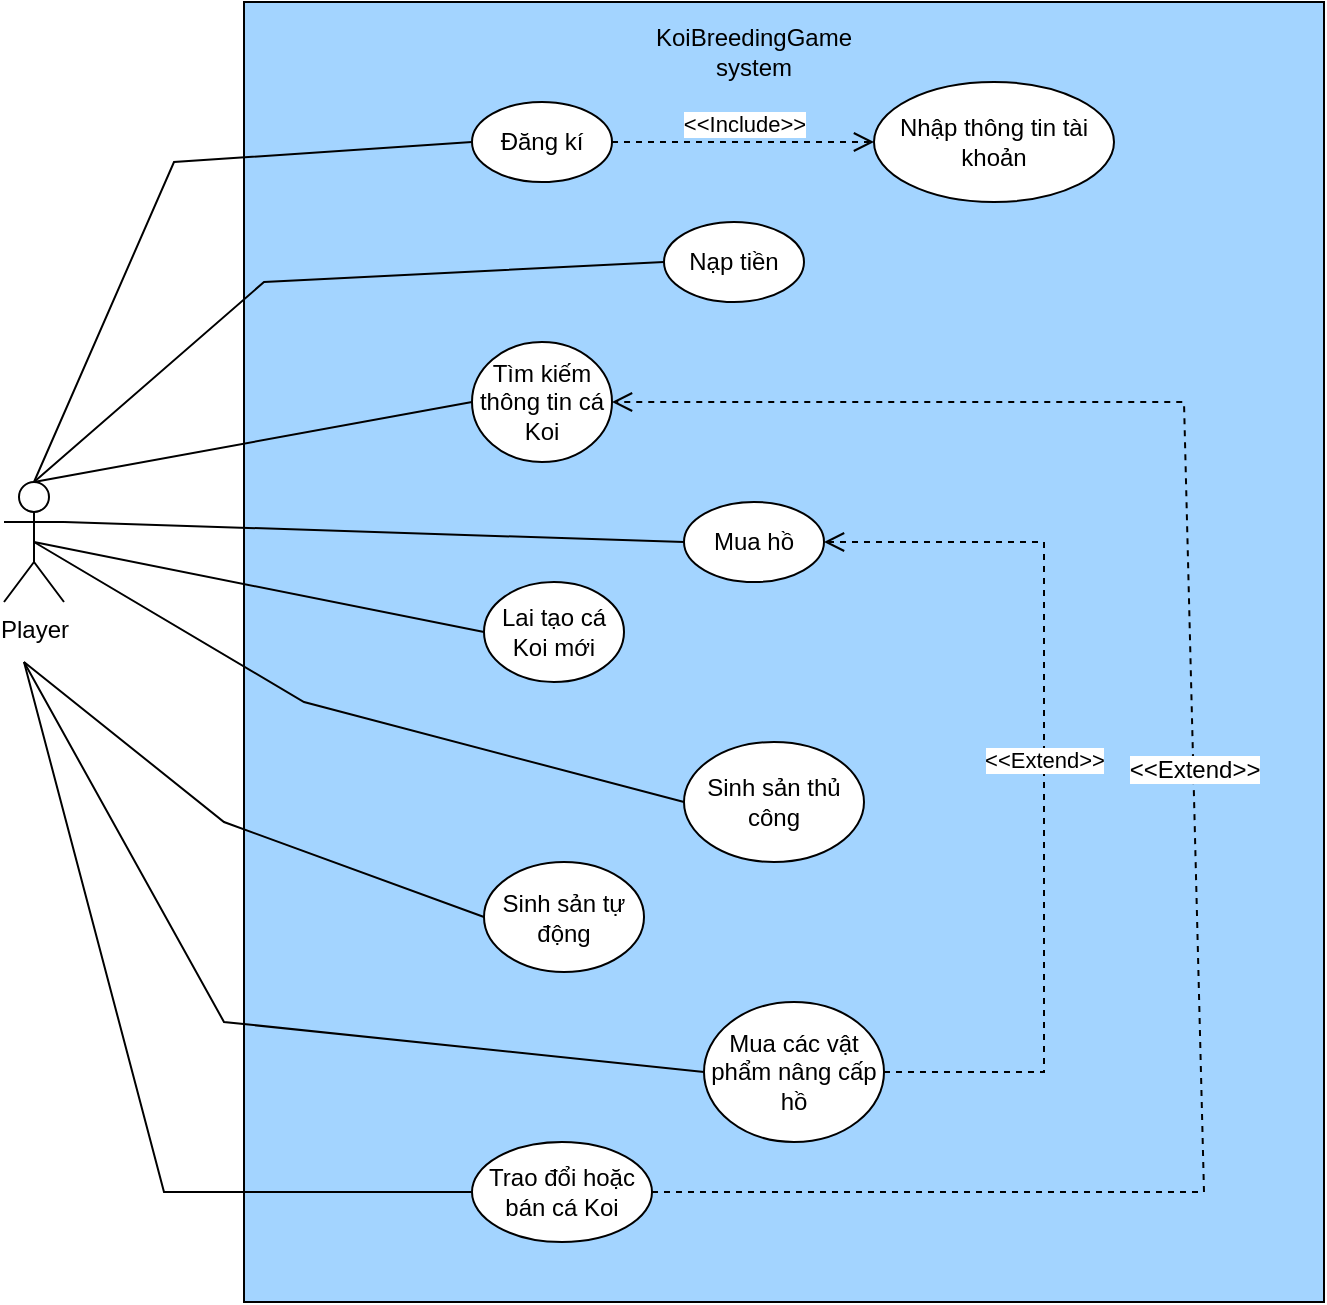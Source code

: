 <mxfile version="24.8.2">
  <diagram name="Trang-1" id="ICltrGhtBWJSLPp3Hl0J">
    <mxGraphModel dx="1480" dy="623" grid="1" gridSize="10" guides="1" tooltips="1" connect="1" arrows="1" fold="1" page="1" pageScale="1" pageWidth="827" pageHeight="1169" math="0" shadow="0">
      <root>
        <mxCell id="0" />
        <mxCell id="1" parent="0" />
        <mxCell id="KXB6cN6jaROzn-zE4YkT-27" value="" style="rounded=0;whiteSpace=wrap;html=1;fillColor=#A3D4FF;" vertex="1" parent="1">
          <mxGeometry x="240" y="120" width="540" height="650" as="geometry" />
        </mxCell>
        <mxCell id="KXB6cN6jaROzn-zE4YkT-1" value="Player" style="shape=umlActor;verticalLabelPosition=bottom;verticalAlign=top;html=1;outlineConnect=0;" vertex="1" parent="1">
          <mxGeometry x="120" y="360" width="30" height="60" as="geometry" />
        </mxCell>
        <mxCell id="KXB6cN6jaROzn-zE4YkT-3" value="KoiBreedingGame&lt;div&gt;system&lt;/div&gt;" style="text;html=1;align=center;verticalAlign=middle;whiteSpace=wrap;rounded=0;" vertex="1" parent="1">
          <mxGeometry x="435" y="130" width="120" height="30" as="geometry" />
        </mxCell>
        <mxCell id="KXB6cN6jaROzn-zE4YkT-4" value="Đăng kí" style="ellipse;whiteSpace=wrap;html=1;" vertex="1" parent="1">
          <mxGeometry x="354" y="170" width="70" height="40" as="geometry" />
        </mxCell>
        <mxCell id="KXB6cN6jaROzn-zE4YkT-9" value="Nạp tiền" style="ellipse;whiteSpace=wrap;html=1;" vertex="1" parent="1">
          <mxGeometry x="450" y="230" width="70" height="40" as="geometry" />
        </mxCell>
        <mxCell id="KXB6cN6jaROzn-zE4YkT-10" value="Tìm kiếm thông tin cá Koi" style="ellipse;whiteSpace=wrap;html=1;" vertex="1" parent="1">
          <mxGeometry x="354" y="290" width="70" height="60" as="geometry" />
        </mxCell>
        <mxCell id="KXB6cN6jaROzn-zE4YkT-11" value="Mua hồ" style="ellipse;whiteSpace=wrap;html=1;" vertex="1" parent="1">
          <mxGeometry x="460" y="370" width="70" height="40" as="geometry" />
        </mxCell>
        <mxCell id="KXB6cN6jaROzn-zE4YkT-12" value="Lai tạo cá Koi mới" style="ellipse;whiteSpace=wrap;html=1;" vertex="1" parent="1">
          <mxGeometry x="360" y="410" width="70" height="50" as="geometry" />
        </mxCell>
        <mxCell id="KXB6cN6jaROzn-zE4YkT-13" value="Sinh sản thủ công" style="ellipse;whiteSpace=wrap;html=1;" vertex="1" parent="1">
          <mxGeometry x="460" y="490" width="90" height="60" as="geometry" />
        </mxCell>
        <mxCell id="KXB6cN6jaROzn-zE4YkT-14" value="Sinh sản tự động" style="ellipse;whiteSpace=wrap;html=1;" vertex="1" parent="1">
          <mxGeometry x="360" y="550" width="80" height="55" as="geometry" />
        </mxCell>
        <mxCell id="KXB6cN6jaROzn-zE4YkT-15" value="Mua các vật phẩm nâng cấp hồ" style="ellipse;whiteSpace=wrap;html=1;" vertex="1" parent="1">
          <mxGeometry x="470" y="620" width="90" height="70" as="geometry" />
        </mxCell>
        <mxCell id="KXB6cN6jaROzn-zE4YkT-16" value="Trao đổi hoặc bán cá Koi" style="ellipse;whiteSpace=wrap;html=1;" vertex="1" parent="1">
          <mxGeometry x="354" y="690" width="90" height="50" as="geometry" />
        </mxCell>
        <mxCell id="KXB6cN6jaROzn-zE4YkT-17" value="" style="endArrow=none;html=1;rounded=0;exitX=0.5;exitY=0;exitDx=0;exitDy=0;exitPerimeter=0;entryX=0;entryY=0.5;entryDx=0;entryDy=0;" edge="1" parent="1" source="KXB6cN6jaROzn-zE4YkT-1" target="KXB6cN6jaROzn-zE4YkT-4">
          <mxGeometry width="50" height="50" relative="1" as="geometry">
            <mxPoint x="210" y="320" as="sourcePoint" />
            <mxPoint x="260" y="270" as="targetPoint" />
            <Array as="points">
              <mxPoint x="205" y="200" />
            </Array>
          </mxGeometry>
        </mxCell>
        <mxCell id="KXB6cN6jaROzn-zE4YkT-18" value="" style="endArrow=none;html=1;rounded=0;exitX=0.5;exitY=0;exitDx=0;exitDy=0;exitPerimeter=0;entryX=0;entryY=0.5;entryDx=0;entryDy=0;" edge="1" parent="1" source="KXB6cN6jaROzn-zE4YkT-1" target="KXB6cN6jaROzn-zE4YkT-9">
          <mxGeometry width="50" height="50" relative="1" as="geometry">
            <mxPoint x="240" y="320" as="sourcePoint" />
            <mxPoint x="290" y="270" as="targetPoint" />
            <Array as="points">
              <mxPoint x="250" y="260" />
            </Array>
          </mxGeometry>
        </mxCell>
        <mxCell id="KXB6cN6jaROzn-zE4YkT-19" value="" style="endArrow=none;html=1;rounded=0;exitX=0.5;exitY=0;exitDx=0;exitDy=0;exitPerimeter=0;entryX=0;entryY=0.5;entryDx=0;entryDy=0;" edge="1" parent="1" source="KXB6cN6jaROzn-zE4YkT-1" target="KXB6cN6jaROzn-zE4YkT-10">
          <mxGeometry width="50" height="50" relative="1" as="geometry">
            <mxPoint x="230" y="380" as="sourcePoint" />
            <mxPoint x="280" y="330" as="targetPoint" />
          </mxGeometry>
        </mxCell>
        <mxCell id="KXB6cN6jaROzn-zE4YkT-20" value="" style="endArrow=none;html=1;rounded=0;exitX=1;exitY=0.333;exitDx=0;exitDy=0;exitPerimeter=0;entryX=0;entryY=0.5;entryDx=0;entryDy=0;" edge="1" parent="1" source="KXB6cN6jaROzn-zE4YkT-1" target="KXB6cN6jaROzn-zE4YkT-11">
          <mxGeometry width="50" height="50" relative="1" as="geometry">
            <mxPoint x="270" y="400" as="sourcePoint" />
            <mxPoint x="320" y="350" as="targetPoint" />
          </mxGeometry>
        </mxCell>
        <mxCell id="KXB6cN6jaROzn-zE4YkT-21" value="" style="endArrow=none;html=1;rounded=0;exitX=0.5;exitY=0.5;exitDx=0;exitDy=0;exitPerimeter=0;entryX=0;entryY=0.5;entryDx=0;entryDy=0;" edge="1" parent="1" source="KXB6cN6jaROzn-zE4YkT-1" target="KXB6cN6jaROzn-zE4YkT-12">
          <mxGeometry width="50" height="50" relative="1" as="geometry">
            <mxPoint x="190" y="520" as="sourcePoint" />
            <mxPoint x="240" y="470" as="targetPoint" />
          </mxGeometry>
        </mxCell>
        <mxCell id="KXB6cN6jaROzn-zE4YkT-22" value="" style="endArrow=none;html=1;rounded=0;exitX=0.5;exitY=0.5;exitDx=0;exitDy=0;exitPerimeter=0;entryX=0;entryY=0.5;entryDx=0;entryDy=0;" edge="1" parent="1" source="KXB6cN6jaROzn-zE4YkT-1" target="KXB6cN6jaROzn-zE4YkT-13">
          <mxGeometry width="50" height="50" relative="1" as="geometry">
            <mxPoint x="200" y="530" as="sourcePoint" />
            <mxPoint x="250" y="480" as="targetPoint" />
            <Array as="points">
              <mxPoint x="270" y="470" />
            </Array>
          </mxGeometry>
        </mxCell>
        <mxCell id="KXB6cN6jaROzn-zE4YkT-23" value="" style="endArrow=none;html=1;rounded=0;exitX=0;exitY=0.5;exitDx=0;exitDy=0;" edge="1" parent="1" source="KXB6cN6jaROzn-zE4YkT-14">
          <mxGeometry width="50" height="50" relative="1" as="geometry">
            <mxPoint x="110" y="530" as="sourcePoint" />
            <mxPoint x="130" y="450" as="targetPoint" />
            <Array as="points">
              <mxPoint x="230" y="530" />
            </Array>
          </mxGeometry>
        </mxCell>
        <mxCell id="KXB6cN6jaROzn-zE4YkT-24" value="" style="endArrow=none;html=1;rounded=0;exitX=0;exitY=0.5;exitDx=0;exitDy=0;" edge="1" parent="1" source="KXB6cN6jaROzn-zE4YkT-15">
          <mxGeometry width="50" height="50" relative="1" as="geometry">
            <mxPoint x="140" y="640" as="sourcePoint" />
            <mxPoint x="130" y="450" as="targetPoint" />
            <Array as="points">
              <mxPoint x="230" y="630" />
            </Array>
          </mxGeometry>
        </mxCell>
        <mxCell id="KXB6cN6jaROzn-zE4YkT-25" value="" style="endArrow=none;html=1;rounded=0;exitX=0;exitY=0.5;exitDx=0;exitDy=0;" edge="1" parent="1" source="KXB6cN6jaROzn-zE4YkT-16">
          <mxGeometry width="50" height="50" relative="1" as="geometry">
            <mxPoint x="150" y="490" as="sourcePoint" />
            <mxPoint x="130" y="450" as="targetPoint" />
            <Array as="points">
              <mxPoint x="200" y="715" />
            </Array>
          </mxGeometry>
        </mxCell>
        <mxCell id="KXB6cN6jaROzn-zE4YkT-28" value="&lt;font style=&quot;font-size: 12px;&quot;&gt;&amp;lt;&amp;lt;Extend&amp;gt;&amp;gt;&lt;/font&gt;" style="html=1;verticalAlign=bottom;endArrow=open;dashed=1;endSize=8;curved=0;rounded=0;exitX=1;exitY=0.5;exitDx=0;exitDy=0;entryX=1;entryY=0.5;entryDx=0;entryDy=0;" edge="1" parent="1" source="KXB6cN6jaROzn-zE4YkT-16" target="KXB6cN6jaROzn-zE4YkT-10">
          <mxGeometry relative="1" as="geometry">
            <mxPoint x="610" y="450" as="sourcePoint" />
            <mxPoint x="530" y="450" as="targetPoint" />
            <Array as="points">
              <mxPoint x="720" y="715" />
              <mxPoint x="710" y="320" />
            </Array>
          </mxGeometry>
        </mxCell>
        <mxCell id="KXB6cN6jaROzn-zE4YkT-29" value="&amp;lt;&amp;lt;Extend&amp;gt;&amp;gt;" style="html=1;verticalAlign=bottom;endArrow=open;dashed=1;endSize=8;curved=0;rounded=0;exitX=1;exitY=0.5;exitDx=0;exitDy=0;entryX=1;entryY=0.5;entryDx=0;entryDy=0;" edge="1" parent="1" source="KXB6cN6jaROzn-zE4YkT-15" target="KXB6cN6jaROzn-zE4YkT-11">
          <mxGeometry relative="1" as="geometry">
            <mxPoint x="660" y="584" as="sourcePoint" />
            <mxPoint x="580" y="584" as="targetPoint" />
            <Array as="points">
              <mxPoint x="640" y="655" />
              <mxPoint x="640" y="390" />
            </Array>
          </mxGeometry>
        </mxCell>
        <mxCell id="KXB6cN6jaROzn-zE4YkT-30" value="Nhập thông tin tài khoản" style="ellipse;whiteSpace=wrap;html=1;" vertex="1" parent="1">
          <mxGeometry x="555" y="160" width="120" height="60" as="geometry" />
        </mxCell>
        <mxCell id="KXB6cN6jaROzn-zE4YkT-31" value="&amp;lt;&amp;lt;Include&amp;gt;&amp;gt;" style="html=1;verticalAlign=bottom;endArrow=open;dashed=1;endSize=8;curved=0;rounded=0;exitX=1;exitY=0.5;exitDx=0;exitDy=0;entryX=0;entryY=0.5;entryDx=0;entryDy=0;" edge="1" parent="1" source="KXB6cN6jaROzn-zE4YkT-4" target="KXB6cN6jaROzn-zE4YkT-30">
          <mxGeometry relative="1" as="geometry">
            <mxPoint x="610" y="460" as="sourcePoint" />
            <mxPoint x="530" y="460" as="targetPoint" />
          </mxGeometry>
        </mxCell>
      </root>
    </mxGraphModel>
  </diagram>
</mxfile>

